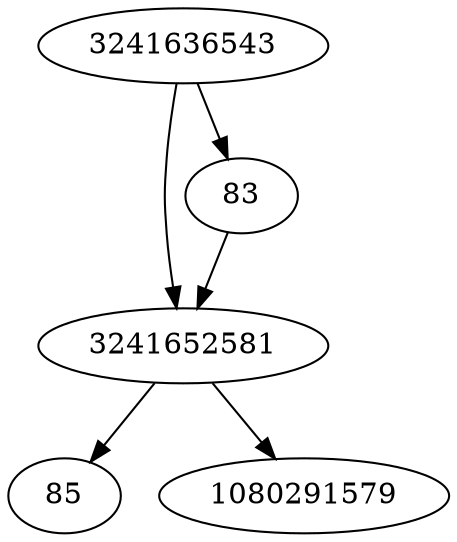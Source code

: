 strict digraph  {
3241652581;
83;
85;
1080291579;
3241636543;
3241652581 -> 1080291579;
3241652581 -> 85;
83 -> 3241652581;
3241636543 -> 3241652581;
3241636543 -> 83;
}
